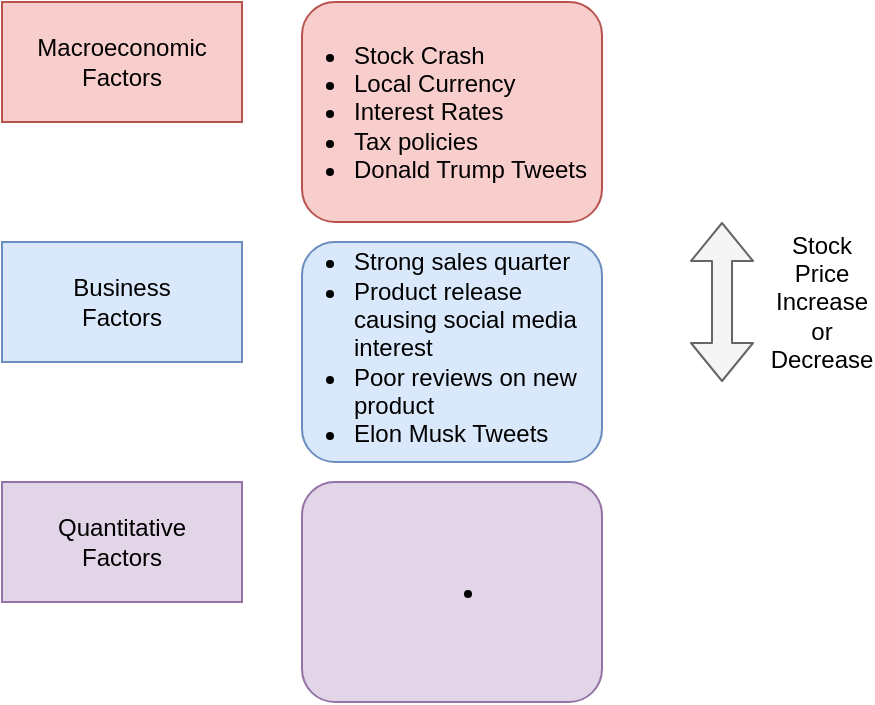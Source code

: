 <mxfile version="12.3.0" type="github" pages="1"><diagram id="6tWBmtnaBJLYqPQgCqvX" name="Page-1"><mxGraphModel dx="782" dy="469" grid="1" gridSize="10" guides="1" tooltips="1" connect="1" arrows="1" fold="1" page="1" pageScale="1" pageWidth="827" pageHeight="1169" math="0" shadow="0"><root><mxCell id="0"/><mxCell id="1" parent="0"/><mxCell id="MqMVllCQC_0FBIUsHoat-1" value="" style="shape=flexArrow;endArrow=classic;startArrow=classic;html=1;fillColor=#f5f5f5;strokeColor=#666666;" edge="1" parent="1"><mxGeometry width="50" height="50" relative="1" as="geometry"><mxPoint x="540" y="230" as="sourcePoint"/><mxPoint x="540" y="150" as="targetPoint"/></mxGeometry></mxCell><mxCell id="MqMVllCQC_0FBIUsHoat-2" value="Stock Price Increase or Decrease&lt;br&gt;" style="text;html=1;strokeColor=none;fillColor=none;align=center;verticalAlign=middle;whiteSpace=wrap;rounded=0;" vertex="1" parent="1"><mxGeometry x="570" y="180" width="40" height="20" as="geometry"/></mxCell><mxCell id="MqMVllCQC_0FBIUsHoat-5" value="" style="group;fillColor=#f8cecc;strokeColor=#b85450;" vertex="1" connectable="0" parent="1"><mxGeometry x="180" y="40" width="120" height="60" as="geometry"/></mxCell><mxCell id="MqMVllCQC_0FBIUsHoat-6" value="" style="group" vertex="1" connectable="0" parent="1"><mxGeometry x="180" y="160" width="120" height="60" as="geometry"/></mxCell><mxCell id="MqMVllCQC_0FBIUsHoat-7" value="" style="rounded=0;whiteSpace=wrap;html=1;fillColor=#dae8fc;strokeColor=#6c8ebf;" vertex="1" parent="MqMVllCQC_0FBIUsHoat-6"><mxGeometry width="120" height="60" as="geometry"/></mxCell><mxCell id="MqMVllCQC_0FBIUsHoat-8" value="Business&lt;br&gt;Factors" style="text;html=1;strokeColor=none;fillColor=none;align=center;verticalAlign=middle;whiteSpace=wrap;rounded=0;" vertex="1" parent="MqMVllCQC_0FBIUsHoat-6"><mxGeometry x="40" y="20" width="40" height="20" as="geometry"/></mxCell><mxCell id="MqMVllCQC_0FBIUsHoat-11" value="" style="group;fillColor=#e1d5e7;strokeColor=#9673a6;" vertex="1" connectable="0" parent="1"><mxGeometry x="180" y="280" width="120" height="60" as="geometry"/></mxCell><mxCell id="MqMVllCQC_0FBIUsHoat-13" value="Quantitative Factors" style="text;html=1;strokeColor=none;fillColor=none;align=center;verticalAlign=middle;whiteSpace=wrap;rounded=0;" vertex="1" parent="MqMVllCQC_0FBIUsHoat-11"><mxGeometry x="40" y="20" width="40" height="20" as="geometry"/></mxCell><mxCell id="MqMVllCQC_0FBIUsHoat-16" value="&lt;ul&gt;&lt;li&gt;Stock Crash&lt;/li&gt;&lt;li&gt;Local Currency&lt;/li&gt;&lt;li&gt;Interest Rates&lt;/li&gt;&lt;li&gt;Tax policies&lt;/li&gt;&lt;li&gt;Donald Trump Tweets&lt;/li&gt;&lt;/ul&gt;" style="rounded=1;whiteSpace=wrap;html=1;fillColor=#f8cecc;strokeColor=#b85450;align=left;spacingLeft=-16;" vertex="1" parent="1"><mxGeometry x="330" y="40" width="150" height="110" as="geometry"/></mxCell><mxCell id="MqMVllCQC_0FBIUsHoat-17" value="&lt;ul&gt;&lt;li&gt;Strong sales quarter&lt;/li&gt;&lt;li&gt;Product release causing social media interest&lt;/li&gt;&lt;li&gt;Poor reviews on new product&lt;/li&gt;&lt;li&gt;Elon Musk Tweets&lt;/li&gt;&lt;/ul&gt;" style="rounded=1;whiteSpace=wrap;html=1;fillColor=#dae8fc;strokeColor=#6c8ebf;align=left;verticalAlign=middle;spacingLeft=-16;spacingTop=-5;" vertex="1" parent="1"><mxGeometry x="330" y="160" width="150" height="110" as="geometry"/></mxCell><mxCell id="MqMVllCQC_0FBIUsHoat-18" value="&lt;ul&gt;&lt;li&gt;&lt;br&gt;&lt;/li&gt;&lt;/ul&gt;" style="rounded=1;whiteSpace=wrap;html=1;fillColor=#e1d5e7;strokeColor=#9673a6;" vertex="1" parent="1"><mxGeometry x="330" y="280" width="150" height="110" as="geometry"/></mxCell><mxCell id="MqMVllCQC_0FBIUsHoat-19" value="Macroeconomic Factors" style="text;html=1;strokeColor=none;fillColor=none;align=center;verticalAlign=middle;whiteSpace=wrap;rounded=0;" vertex="1" parent="1"><mxGeometry x="220" y="60" width="40" height="20" as="geometry"/></mxCell></root></mxGraphModel></diagram></mxfile>